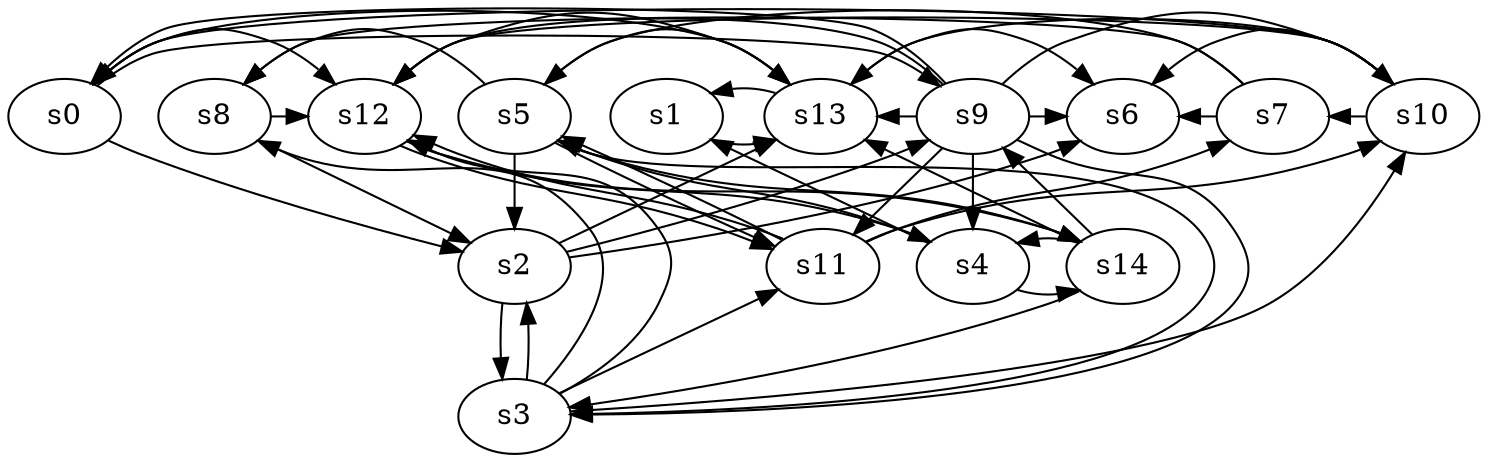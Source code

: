 digraph game_0661_complex_15 {
    s0 [name="s0", player=1];
    s1 [name="s1", player=0];
    s2 [name="s2", player=1];
    s3 [name="s3", player=0];
    s4 [name="s4", player=1];
    s5 [name="s5", player=0, target=1];
    s6 [name="s6", player=0];
    s7 [name="s7", player=0];
    s8 [name="s8", player=1];
    s9 [name="s9", player=0, target=1];
    s10 [name="s10", player=0];
    s11 [name="s11", player=0, target=1];
    s12 [name="s12", player=1];
    s13 [name="s13", player=0];
    s14 [name="s14", player=1, target=1];

    s0 -> s2 [constraint="time == 12 || time == 17 || time == 24 || time == 25"];
    s0 -> s9 [constraint="!(time % 4 == 2)"];
    s0 -> s12 [constraint="time == 7 || time == 8"];
    s1 -> s13 [constraint="!(time % 5 == 3)"];
    s2 -> s3;
    s2 -> s6 [constraint="time == 7 || time == 9 || time == 10 || time == 14 || time == 24"];
    s2 -> s9 [constraint="time % 8 == 0"];
    s2 -> s13 [constraint="time % 4 == 1 || time % 4 == 0"];
    s3 -> s2;
    s3 -> s8 [constraint="time == 7"];
    s3 -> s10 [constraint="!(time % 6 == 1)"];
    s3 -> s11 [constraint="time == 4 || time == 10"];
    s3 -> s12 [constraint="time % 2 == 0 || time % 2 == 0"];
    s4 -> s1 [constraint="time % 4 == 3 || time % 3 == 2"];
    s4 -> s5 [constraint="time == 1 || time == 10"];
    s4 -> s14 [constraint="!(time % 5 == 2)"];
    s5 -> s2;
    s5 -> s3 [constraint="time % 4 == 0 && time % 5 == 4"];
    s5 -> s8 [constraint="!(time % 5 == 3)"];
    s5 -> s11 [constraint="!(time % 5 == 3)"];
    s5 -> s13 [constraint="time == 8 || time == 15 || time == 23"];
    s5 -> s14 [constraint="time % 3 == 1 && time % 3 == 2"];
    s7 -> s5 [constraint="time % 5 == 4 || time % 2 == 1"];
    s7 -> s6 [constraint="time % 5 == 3"];
    s7 -> s8 [constraint="time % 3 == 2 && time % 3 == 2"];
    s8 -> s2 [constraint="!(time % 5 == 1)"];
    s8 -> s12 [constraint="time % 4 == 2 || time % 4 == 0"];
    s9 -> s0 [constraint="time % 4 == 0 || time % 2 == 0"];
    s9 -> s3 [constraint="!(time % 2 == 0)"];
    s9 -> s4;
    s9 -> s6 [constraint="time % 4 == 1 || time % 2 == 0"];
    s9 -> s10 [constraint="time % 2 == 0 || time % 4 == 2"];
    s9 -> s11;
    s9 -> s12 [constraint="time % 5 == 1 || time % 4 == 1"];
    s9 -> s13 [constraint="time % 7 == 3"];
    s10 -> s0 [constraint="time % 2 == 1 || time % 4 == 0"];
    s10 -> s6 [constraint="time % 2 == 0 || time % 5 == 3"];
    s10 -> s7 [constraint="time == 17 || time == 20"];
    s10 -> s12 [constraint="time == 13"];
    s10 -> s13 [constraint="time % 4 == 0 || time % 2 == 1"];
    s11 -> s5 [constraint="!(time % 6 == 3)"];
    s11 -> s7 [constraint="time % 6 == 4"];
    s11 -> s10 [constraint="time == 6 || time == 9 || time == 14 || time == 16"];
    s11 -> s12 [constraint="time % 5 == 2 || time % 2 == 1"];
    s12 -> s4 [constraint="!(time % 5 == 3)"];
    s12 -> s11 [constraint="time % 5 == 1 || time % 3 == 1"];
    s12 -> s13 [constraint="time % 2 == 1 || time % 2 == 0"];
    s12 -> s14 [constraint="time % 4 == 3 || time % 3 == 1"];
    s13 -> s0 [constraint="time % 4 == 3 || time % 3 == 1"];
    s13 -> s1 [constraint="time % 2 == 0 || time % 3 == 2"];
    s13 -> s6 [constraint="time % 6 == 0"];
    s14 -> s3;
    s14 -> s4 [constraint="time % 4 == 3 && time % 5 == 4"];
    s14 -> s9 [constraint="time % 2 == 1"];
    s14 -> s13 [constraint="time % 3 == 2 && time % 3 == 2"];
}
